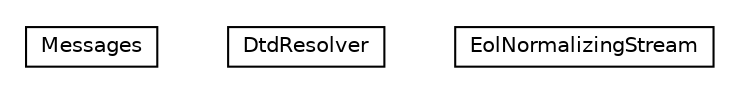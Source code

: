 #!/usr/local/bin/dot
#
# Class diagram 
# Generated by UMLGraph version R5_6-24-gf6e263 (http://www.umlgraph.org/)
#

digraph G {
	edge [fontname="Helvetica",fontsize=10,labelfontname="Helvetica",labelfontsize=10];
	node [fontname="Helvetica",fontsize=10,shape=plaintext];
	nodesep=0.25;
	ranksep=0.5;
	// net.trajano.mojo.cleanpom.internal.Messages
	c9 [label=<<table title="net.trajano.mojo.cleanpom.internal.Messages" border="0" cellborder="1" cellspacing="0" cellpadding="2" port="p" href="./Messages.html">
		<tr><td><table border="0" cellspacing="0" cellpadding="1">
<tr><td align="center" balign="center"> Messages </td></tr>
		</table></td></tr>
		</table>>, URL="./Messages.html", fontname="Helvetica", fontcolor="black", fontsize=10.0];
	// net.trajano.mojo.cleanpom.internal.DtdResolver
	c10 [label=<<table title="net.trajano.mojo.cleanpom.internal.DtdResolver" border="0" cellborder="1" cellspacing="0" cellpadding="2" port="p" href="./DtdResolver.html">
		<tr><td><table border="0" cellspacing="0" cellpadding="1">
<tr><td align="center" balign="center"> DtdResolver </td></tr>
		</table></td></tr>
		</table>>, URL="./DtdResolver.html", fontname="Helvetica", fontcolor="black", fontsize=10.0];
	// net.trajano.mojo.cleanpom.internal.EolNormalizingStream
	c11 [label=<<table title="net.trajano.mojo.cleanpom.internal.EolNormalizingStream" border="0" cellborder="1" cellspacing="0" cellpadding="2" port="p" href="./EolNormalizingStream.html">
		<tr><td><table border="0" cellspacing="0" cellpadding="1">
<tr><td align="center" balign="center"> EolNormalizingStream </td></tr>
		</table></td></tr>
		</table>>, URL="./EolNormalizingStream.html", fontname="Helvetica", fontcolor="black", fontsize=10.0];
}

